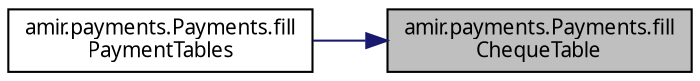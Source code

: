 digraph "amir.payments.Payments.fillChequeTable"
{
 // LATEX_PDF_SIZE
  edge [fontname="FreeSans.ttf",fontsize="10",labelfontname="FreeSans.ttf",labelfontsize="10"];
  node [fontname="FreeSans.ttf",fontsize="10",shape=record];
  rankdir="RL";
  Node1 [label="amir.payments.Payments.fill\lChequeTable",height=0.2,width=0.4,color="black", fillcolor="grey75", style="filled", fontcolor="black",tooltip=" "];
  Node1 -> Node2 [dir="back",color="midnightblue",fontsize="10",style="solid",fontname="FreeSans.ttf"];
  Node2 [label="amir.payments.Payments.fill\lPaymentTables",height=0.2,width=0.4,color="black", fillcolor="white", style="filled",URL="$classamir_1_1payments_1_1_payments.html#ab71cc0dd836ce06b53b667d04141cd58",tooltip=" "];
}
